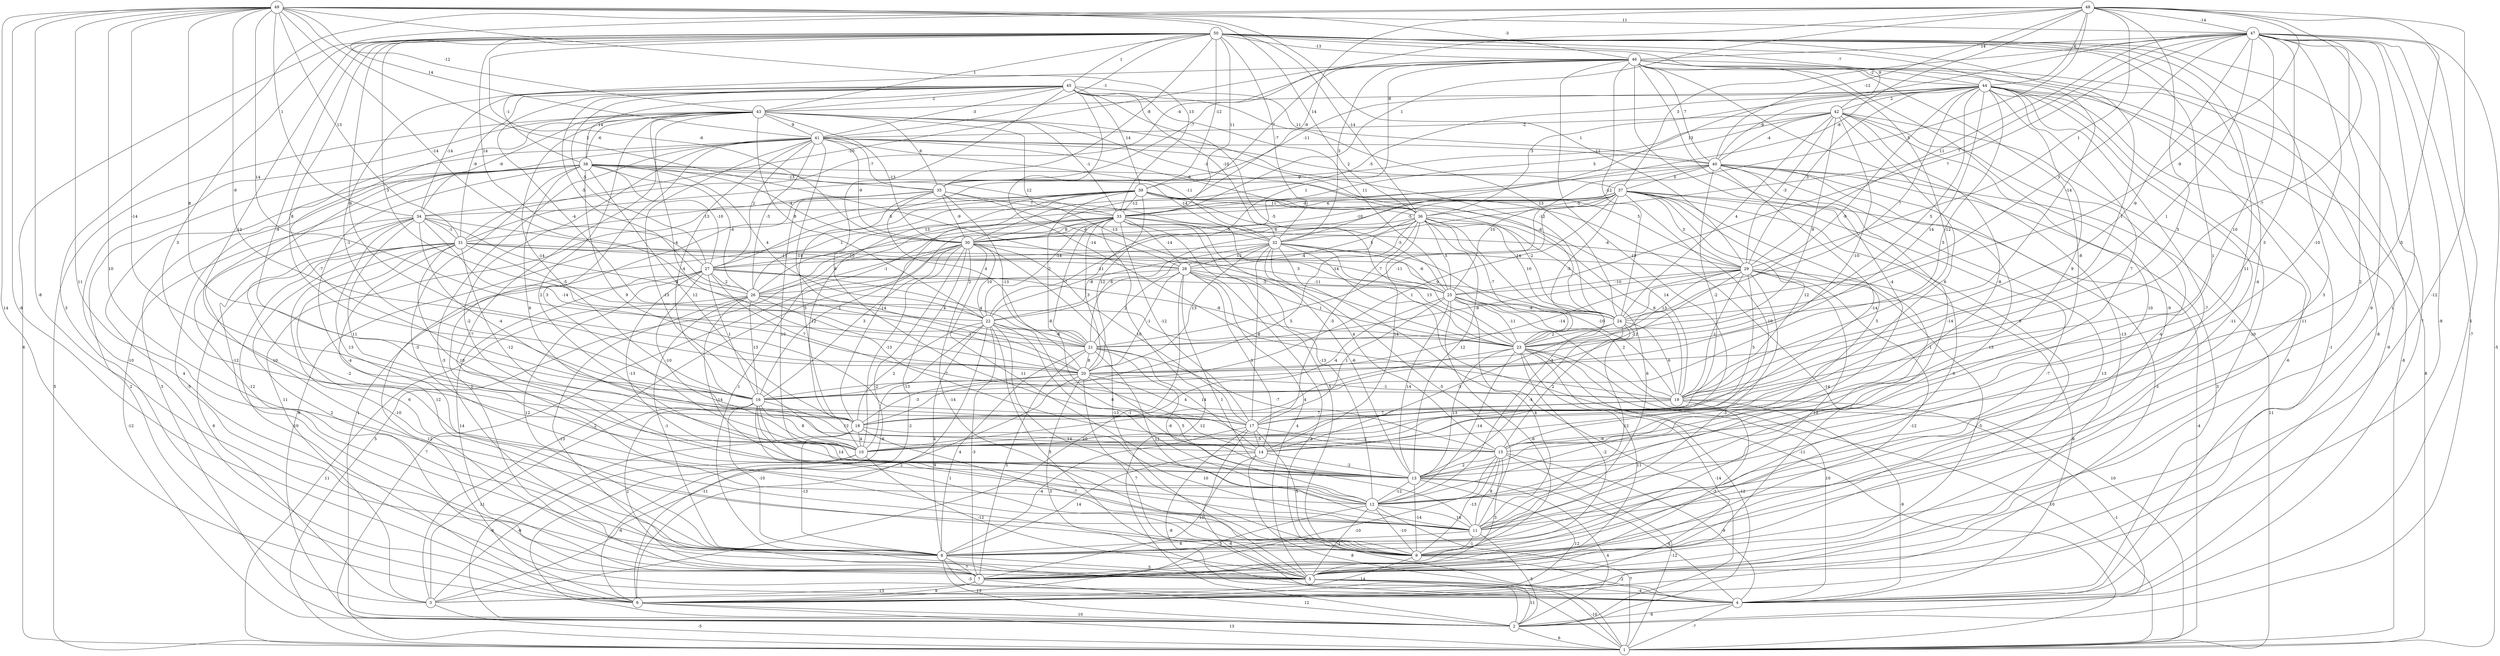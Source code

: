 graph { 
	 fontname="Helvetica,Arial,sans-serif" 
	 node [shape = circle]; 
	 50 -- 1 [label = "6"];
	 50 -- 4 [label = "7"];
	 50 -- 9 [label = "3"];
	 50 -- 10 [label = "3"];
	 50 -- 11 [label = "-4"];
	 50 -- 12 [label = "11"];
	 50 -- 13 [label = "1"];
	 50 -- 16 [label = "8"];
	 50 -- 17 [label = "-9"];
	 50 -- 18 [label = "-12"];
	 50 -- 19 [label = "1"];
	 50 -- 20 [label = "8"];
	 50 -- 21 [label = "3"];
	 50 -- 23 [label = "-14"];
	 50 -- 27 [label = "14"];
	 50 -- 30 [label = "-6"];
	 50 -- 32 [label = "-7"];
	 50 -- 33 [label = "11"];
	 50 -- 35 [label = "-8"];
	 50 -- 36 [label = "-14"];
	 50 -- 39 [label = "-12"];
	 50 -- 41 [label = "-1"];
	 50 -- 42 [label = "9"];
	 50 -- 43 [label = "1"];
	 50 -- 44 [label = "-7"];
	 50 -- 45 [label = "1"];
	 50 -- 46 [label = "-13"];
	 49 -- 4 [label = "-8"];
	 49 -- 5 [label = "-8"];
	 49 -- 6 [label = "14"];
	 49 -- 8 [label = "11"];
	 49 -- 11 [label = "10"];
	 49 -- 16 [label = "8"];
	 49 -- 18 [label = "-14"];
	 49 -- 20 [label = "-9"];
	 49 -- 21 [label = "14"];
	 49 -- 26 [label = "-14"];
	 49 -- 28 [label = "2"];
	 49 -- 29 [label = "1"];
	 49 -- 31 [label = "13"];
	 49 -- 33 [label = "13"];
	 49 -- 34 [label = "1"];
	 49 -- 36 [label = "14"];
	 49 -- 41 [label = "14"];
	 49 -- 46 [label = "-3"];
	 49 -- 47 [label = "11"];
	 48 -- 5 [label = "-12"];
	 48 -- 6 [label = "3"];
	 48 -- 10 [label = "5"];
	 48 -- 13 [label = "-5"];
	 48 -- 19 [label = "-7"];
	 48 -- 24 [label = "-9"];
	 48 -- 27 [label = "5"];
	 48 -- 29 [label = "1"];
	 48 -- 30 [label = "-9"];
	 48 -- 32 [label = "-8"];
	 48 -- 33 [label = "1"];
	 48 -- 34 [label = "-4"];
	 48 -- 40 [label = "-12"];
	 48 -- 43 [label = "-12"];
	 48 -- 44 [label = "6"];
	 48 -- 47 [label = "-14"];
	 47 -- 1 [label = "-5"];
	 47 -- 2 [label = "-7"];
	 47 -- 4 [label = "5"];
	 47 -- 5 [label = "1"];
	 47 -- 6 [label = "-8"];
	 47 -- 7 [label = "-9"];
	 47 -- 10 [label = "3"];
	 47 -- 11 [label = "2"];
	 47 -- 15 [label = "-10"];
	 47 -- 18 [label = "10"];
	 47 -- 19 [label = "1"];
	 47 -- 20 [label = "-9"];
	 47 -- 24 [label = "3"];
	 47 -- 25 [label = "7"];
	 47 -- 28 [label = "7"];
	 47 -- 29 [label = "11"];
	 47 -- 30 [label = "13"];
	 47 -- 37 [label = "3"];
	 47 -- 46 [label = "14"];
	 46 -- 1 [label = "-8"];
	 46 -- 4 [label = "-8"];
	 46 -- 5 [label = "11"];
	 46 -- 6 [label = "-13"];
	 46 -- 7 [label = "6"];
	 46 -- 9 [label = "-9"];
	 46 -- 10 [label = "-13"];
	 46 -- 12 [label = "-4"];
	 46 -- 15 [label = "-8"];
	 46 -- 19 [label = "-12"];
	 46 -- 22 [label = "1"];
	 46 -- 24 [label = "-12"];
	 46 -- 31 [label = "-10"];
	 46 -- 32 [label = "3"];
	 46 -- 35 [label = "-7"];
	 46 -- 38 [label = "-1"];
	 46 -- 39 [label = "7"];
	 46 -- 40 [label = "7"];
	 46 -- 44 [label = "-2"];
	 45 -- 15 [label = "8"];
	 45 -- 16 [label = "-1"];
	 45 -- 19 [label = "-14"];
	 45 -- 21 [label = "-4"];
	 45 -- 23 [label = "-5"];
	 45 -- 24 [label = "13"];
	 45 -- 25 [label = "11"];
	 45 -- 26 [label = "-5"];
	 45 -- 27 [label = "-5"];
	 45 -- 31 [label = "-9"];
	 45 -- 32 [label = "-10"];
	 45 -- 34 [label = "-14"];
	 45 -- 38 [label = "14"];
	 45 -- 39 [label = "14"];
	 45 -- 40 [label = "11"];
	 45 -- 41 [label = "-3"];
	 45 -- 43 [label = "2"];
	 44 -- 1 [label = "8"];
	 44 -- 3 [label = "-1"];
	 44 -- 4 [label = "-9"];
	 44 -- 5 [label = "-10"];
	 44 -- 8 [label = "-11"];
	 44 -- 11 [label = "-7"];
	 44 -- 14 [label = "9"];
	 44 -- 15 [label = "7"];
	 44 -- 16 [label = "5"];
	 44 -- 20 [label = "14"];
	 44 -- 21 [label = "-9"];
	 44 -- 23 [label = "5"];
	 44 -- 24 [label = "7"];
	 44 -- 29 [label = "3"];
	 44 -- 30 [label = "-5"];
	 44 -- 35 [label = "-11"];
	 44 -- 36 [label = "3"];
	 44 -- 40 [label = "-9"];
	 44 -- 42 [label = "2"];
	 44 -- 43 [label = "-8"];
	 43 -- 1 [label = "5"];
	 43 -- 6 [label = "-10"];
	 43 -- 9 [label = "-7"];
	 43 -- 13 [label = "2"];
	 43 -- 16 [label = "-14"];
	 43 -- 17 [label = "-7"];
	 43 -- 20 [label = "-4"];
	 43 -- 22 [label = "8"];
	 43 -- 23 [label = "-13"];
	 43 -- 24 [label = "-12"];
	 43 -- 30 [label = "-13"];
	 43 -- 33 [label = "-1"];
	 43 -- 34 [label = "-9"];
	 43 -- 35 [label = "6"];
	 43 -- 36 [label = "-1"];
	 43 -- 38 [label = "-6"];
	 43 -- 41 [label = "9"];
	 42 -- 4 [label = "-6"];
	 42 -- 8 [label = "-4"];
	 42 -- 10 [label = "6"];
	 42 -- 12 [label = "10"];
	 42 -- 15 [label = "-8"];
	 42 -- 16 [label = "-10"];
	 42 -- 23 [label = "8"];
	 42 -- 24 [label = "4"];
	 42 -- 29 [label = "-3"];
	 42 -- 31 [label = "9"];
	 42 -- 33 [label = "5"];
	 42 -- 40 [label = "-4"];
	 42 -- 41 [label = "-2"];
	 41 -- 2 [label = "3"];
	 41 -- 5 [label = "-3"];
	 41 -- 7 [label = "-12"];
	 41 -- 10 [label = "3"];
	 41 -- 12 [label = "-2"];
	 41 -- 14 [label = "-13"];
	 41 -- 16 [label = "-4"];
	 41 -- 20 [label = "-14"];
	 41 -- 24 [label = "-6"];
	 41 -- 26 [label = "-3"];
	 41 -- 27 [label = "2"];
	 41 -- 30 [label = "-9"];
	 41 -- 32 [label = "-11"];
	 41 -- 35 [label = "-7"];
	 41 -- 36 [label = "-8"];
	 41 -- 37 [label = "2"];
	 41 -- 40 [label = "-11"];
	 40 -- 1 [label = "11"];
	 40 -- 4 [label = "3"];
	 40 -- 6 [label = "-3"];
	 40 -- 7 [label = "13"];
	 40 -- 10 [label = "-14"];
	 40 -- 11 [label = "13"];
	 40 -- 13 [label = "-14"];
	 40 -- 17 [label = "-2"];
	 40 -- 25 [label = "10"];
	 40 -- 26 [label = "13"];
	 40 -- 27 [label = "6"];
	 40 -- 37 [label = "5"];
	 39 -- 2 [label = "1"];
	 39 -- 5 [label = "-14"];
	 39 -- 7 [label = "2"];
	 39 -- 10 [label = "12"];
	 39 -- 14 [label = "-8"];
	 39 -- 18 [label = "-14"];
	 39 -- 19 [label = "14"];
	 39 -- 20 [label = "12"];
	 39 -- 24 [label = "-2"];
	 39 -- 25 [label = "-5"];
	 39 -- 26 [label = "1"];
	 39 -- 31 [label = "-13"];
	 39 -- 33 [label = "-12"];
	 39 -- 36 [label = "11"];
	 38 -- 3 [label = "2"];
	 38 -- 4 [label = "-5"];
	 38 -- 5 [label = "4"];
	 38 -- 8 [label = "10"];
	 38 -- 9 [label = "-4"];
	 38 -- 11 [label = "-3"];
	 38 -- 15 [label = "6"];
	 38 -- 17 [label = "9"];
	 38 -- 18 [label = "12"];
	 38 -- 22 [label = "4"];
	 38 -- 26 [label = "-6"];
	 38 -- 27 [label = "-10"];
	 38 -- 29 [label = "5"];
	 38 -- 30 [label = "-4"];
	 38 -- 32 [label = "-14"];
	 38 -- 33 [label = "12"];
	 38 -- 35 [label = "-13"];
	 37 -- 1 [label = "-4"];
	 37 -- 8 [label = "-6"];
	 37 -- 9 [label = "-7"];
	 37 -- 12 [label = "-1"];
	 37 -- 14 [label = "10"];
	 37 -- 15 [label = "5"];
	 37 -- 16 [label = "1"];
	 37 -- 19 [label = "12"];
	 37 -- 21 [label = "-11"];
	 37 -- 22 [label = "-4"];
	 37 -- 23 [label = "-5"];
	 37 -- 29 [label = "3"];
	 37 -- 30 [label = "-10"];
	 37 -- 32 [label = "-5"];
	 37 -- 33 [label = "6"];
	 37 -- 34 [label = "-8"];
	 37 -- 36 [label = "-5"];
	 36 -- 11 [label = "6"];
	 36 -- 12 [label = "-3"];
	 36 -- 13 [label = "12"];
	 36 -- 14 [label = "14"];
	 36 -- 17 [label = "-5"];
	 36 -- 18 [label = "5"];
	 36 -- 19 [label = "6"];
	 36 -- 21 [label = "6"];
	 36 -- 22 [label = "-11"];
	 36 -- 23 [label = "-7"];
	 36 -- 24 [label = "10"];
	 36 -- 25 [label = "5"];
	 36 -- 28 [label = "5"];
	 36 -- 30 [label = "6"];
	 35 -- 2 [label = "8"];
	 35 -- 3 [label = "11"];
	 35 -- 13 [label = "10"];
	 35 -- 18 [label = "5"];
	 35 -- 20 [label = "-13"];
	 35 -- 21 [label = "4"];
	 35 -- 23 [label = "-14"];
	 35 -- 28 [label = "-6"];
	 35 -- 30 [label = "-9"];
	 35 -- 33 [label = "7"];
	 34 -- 2 [label = "-12"];
	 34 -- 8 [label = "-12"];
	 34 -- 10 [label = "11"];
	 34 -- 11 [label = "-2"];
	 34 -- 13 [label = "13"];
	 34 -- 18 [label = "-4"];
	 34 -- 20 [label = "-14"];
	 34 -- 23 [label = "-9"];
	 34 -- 24 [label = "7"];
	 34 -- 31 [label = "-1"];
	 33 -- 1 [label = "5"];
	 33 -- 2 [label = "12"];
	 33 -- 8 [label = "1"];
	 33 -- 9 [label = "5"];
	 33 -- 12 [label = "-13"];
	 33 -- 15 [label = "4"];
	 33 -- 16 [label = "1"];
	 33 -- 17 [label = "-12"];
	 33 -- 20 [label = "3"];
	 33 -- 21 [label = "-7"];
	 33 -- 22 [label = "-2"];
	 33 -- 26 [label = "-10"];
	 33 -- 28 [label = "-14"];
	 33 -- 29 [label = "-4"];
	 33 -- 30 [label = "8"];
	 33 -- 32 [label = "-5"];
	 32 -- 1 [label = "-11"];
	 32 -- 2 [label = "-9"];
	 32 -- 11 [label = "-5"];
	 32 -- 13 [label = "-6"];
	 32 -- 17 [label = "-8"];
	 32 -- 19 [label = "-10"];
	 32 -- 20 [label = "13"];
	 32 -- 22 [label = "-8"];
	 32 -- 23 [label = "13"];
	 32 -- 25 [label = "-6"];
	 32 -- 27 [label = "-14"];
	 32 -- 28 [label = "12"];
	 31 -- 3 [label = "6"];
	 31 -- 5 [label = "-10"];
	 31 -- 6 [label = "-10"];
	 31 -- 7 [label = "2"];
	 31 -- 8 [label = "6"];
	 31 -- 9 [label = "12"];
	 31 -- 10 [label = "-12"];
	 31 -- 13 [label = "10"];
	 31 -- 22 [label = "-5"];
	 31 -- 24 [label = "9"];
	 31 -- 25 [label = "3"];
	 31 -- 28 [label = "-11"];
	 30 -- 1 [label = "7"];
	 30 -- 2 [label = "-6"];
	 30 -- 3 [label = "2"];
	 30 -- 5 [label = "-13"];
	 30 -- 6 [label = "-2"];
	 30 -- 9 [label = "-14"];
	 30 -- 10 [label = "-13"];
	 30 -- 12 [label = "11"];
	 30 -- 16 [label = "3"];
	 30 -- 17 [label = "10"];
	 30 -- 22 [label = "10"];
	 30 -- 26 [label = "-1"];
	 30 -- 29 [label = "14"];
	 29 -- 4 [label = "8"];
	 29 -- 5 [label = "-5"];
	 29 -- 7 [label = "-12"];
	 29 -- 8 [label = "-3"];
	 29 -- 9 [label = "10"];
	 29 -- 16 [label = "-12"];
	 29 -- 17 [label = "5"];
	 29 -- 19 [label = "-1"];
	 29 -- 20 [label = "-14"];
	 29 -- 21 [label = "-9"];
	 29 -- 23 [label = "13"];
	 29 -- 25 [label = "-10"];
	 28 -- 3 [label = "10"];
	 28 -- 4 [label = "2"];
	 28 -- 5 [label = "4"];
	 28 -- 11 [label = "1"];
	 28 -- 14 [label = "3"];
	 28 -- 20 [label = "-1"];
	 28 -- 21 [label = "2"];
	 28 -- 23 [label = "1"];
	 28 -- 25 [label = "-11"];
	 28 -- 26 [label = "2"];
	 27 -- 6 [label = "12"];
	 27 -- 7 [label = "14"];
	 27 -- 8 [label = "12"];
	 27 -- 10 [label = "-10"];
	 27 -- 13 [label = "-13"];
	 27 -- 16 [label = "1"];
	 27 -- 19 [label = "7"];
	 27 -- 21 [label = "4"];
	 27 -- 23 [label = "-8"];
	 27 -- 25 [label = "-5"];
	 27 -- 26 [label = "2"];
	 26 -- 1 [label = "11"];
	 26 -- 5 [label = "-13"];
	 26 -- 8 [label = "-1"];
	 26 -- 12 [label = "-14"];
	 26 -- 15 [label = "-7"];
	 26 -- 16 [label = "13"];
	 26 -- 20 [label = "-1"];
	 26 -- 22 [label = "4"];
	 25 -- 1 [label = "10"];
	 25 -- 7 [label = "-6"];
	 25 -- 11 [label = "4"];
	 25 -- 13 [label = "14"];
	 25 -- 17 [label = "1"];
	 25 -- 18 [label = "-4"];
	 25 -- 19 [label = "2"];
	 25 -- 23 [label = "-11"];
	 25 -- 24 [label = "-8"];
	 24 -- 11 [label = "12"];
	 24 -- 13 [label = "-4"];
	 24 -- 14 [label = "-3"];
	 24 -- 15 [label = "2"];
	 24 -- 19 [label = "6"];
	 24 -- 23 [label = "2"];
	 23 -- 1 [label = "10"];
	 23 -- 2 [label = "-12"];
	 23 -- 4 [label = "10"];
	 23 -- 6 [label = "-14"];
	 23 -- 7 [label = "11"];
	 23 -- 9 [label = "-2"];
	 23 -- 10 [label = "4"];
	 23 -- 12 [label = "-14"];
	 23 -- 13 [label = "13"];
	 22 -- 5 [label = "5"];
	 22 -- 6 [label = "2"];
	 22 -- 7 [label = "-3"];
	 22 -- 8 [label = "4"];
	 22 -- 9 [label = "14"];
	 22 -- 10 [label = "-13"];
	 22 -- 12 [label = "-1"];
	 22 -- 13 [label = "8"];
	 22 -- 18 [label = "2"];
	 22 -- 21 [label = "-8"];
	 21 -- 7 [label = "5"];
	 21 -- 8 [label = "4"];
	 21 -- 11 [label = "11"];
	 21 -- 12 [label = "-6"];
	 21 -- 14 [label = "14"];
	 21 -- 15 [label = "-7"];
	 21 -- 20 [label = "8"];
	 20 -- 3 [label = "-11"];
	 20 -- 4 [label = "3"];
	 20 -- 5 [label = "7"];
	 20 -- 13 [label = "5"];
	 20 -- 16 [label = "-2"];
	 20 -- 17 [label = "4"];
	 20 -- 18 [label = "-3"];
	 20 -- 19 [label = "-1"];
	 19 -- 2 [label = "-1"];
	 19 -- 4 [label = "-9"];
	 19 -- 5 [label = "-3"];
	 19 -- 17 [label = "7"];
	 19 -- 18 [label = "7"];
	 18 -- 2 [label = "-3"];
	 18 -- 8 [label = "-13"];
	 18 -- 9 [label = "-7"];
	 18 -- 10 [label = "4"];
	 18 -- 11 [label = "10"];
	 17 -- 1 [label = "-6"];
	 17 -- 2 [label = "-8"];
	 17 -- 8 [label = "-4"];
	 17 -- 9 [label = "5"];
	 17 -- 14 [label = "-5"];
	 17 -- 15 [label = "-2"];
	 16 -- 3 [label = "11"];
	 16 -- 7 [label = "2"];
	 16 -- 8 [label = "-10"];
	 16 -- 9 [label = "1"];
	 16 -- 10 [label = "8"];
	 16 -- 11 [label = "9"];
	 16 -- 12 [label = "14"];
	 16 -- 15 [label = "12"];
	 15 -- 1 [label = "-12"];
	 15 -- 4 [label = "-9"];
	 15 -- 5 [label = "3"];
	 15 -- 6 [label = "-10"];
	 15 -- 9 [label = "-13"];
	 15 -- 11 [label = "8"];
	 15 -- 13 [label = "2"];
	 14 -- 1 [label = "8"];
	 14 -- 7 [label = "10"];
	 14 -- 8 [label = "14"];
	 14 -- 13 [label = "-2"];
	 13 -- 2 [label = "4"];
	 13 -- 4 [label = "-4"];
	 13 -- 6 [label = "12"];
	 13 -- 9 [label = "-14"];
	 13 -- 12 [label = "-12"];
	 12 -- 1 [label = "7"];
	 12 -- 5 [label = "-1"];
	 12 -- 7 [label = "5"];
	 12 -- 9 [label = "-10"];
	 12 -- 11 [label = "14"];
	 11 -- 2 [label = "5"];
	 11 -- 8 [label = "6"];
	 11 -- 9 [label = "-1"];
	 10 -- 3 [label = "-9"];
	 10 -- 5 [label = "-12"];
	 10 -- 6 [label = "-6"];
	 9 -- 4 [label = "-2"];
	 9 -- 6 [label = "14"];
	 8 -- 2 [label = "13"];
	 8 -- 4 [label = "-3"];
	 8 -- 5 [label = "5"];
	 8 -- 7 [label = "7"];
	 7 -- 2 [label = "12"];
	 7 -- 3 [label = "-13"];
	 7 -- 6 [label = "9"];
	 6 -- 1 [label = "13"];
	 6 -- 2 [label = "10"];
	 5 -- 1 [label = "-10"];
	 5 -- 2 [label = "11"];
	 5 -- 4 [label = "-4"];
	 4 -- 1 [label = "-7"];
	 4 -- 2 [label = "6"];
	 3 -- 1 [label = "-5"];
	 2 -- 1 [label = "6"];
	 1;
	 2;
	 3;
	 4;
	 5;
	 6;
	 7;
	 8;
	 9;
	 10;
	 11;
	 12;
	 13;
	 14;
	 15;
	 16;
	 17;
	 18;
	 19;
	 20;
	 21;
	 22;
	 23;
	 24;
	 25;
	 26;
	 27;
	 28;
	 29;
	 30;
	 31;
	 32;
	 33;
	 34;
	 35;
	 36;
	 37;
	 38;
	 39;
	 40;
	 41;
	 42;
	 43;
	 44;
	 45;
	 46;
	 47;
	 48;
	 49;
	 50;
}
